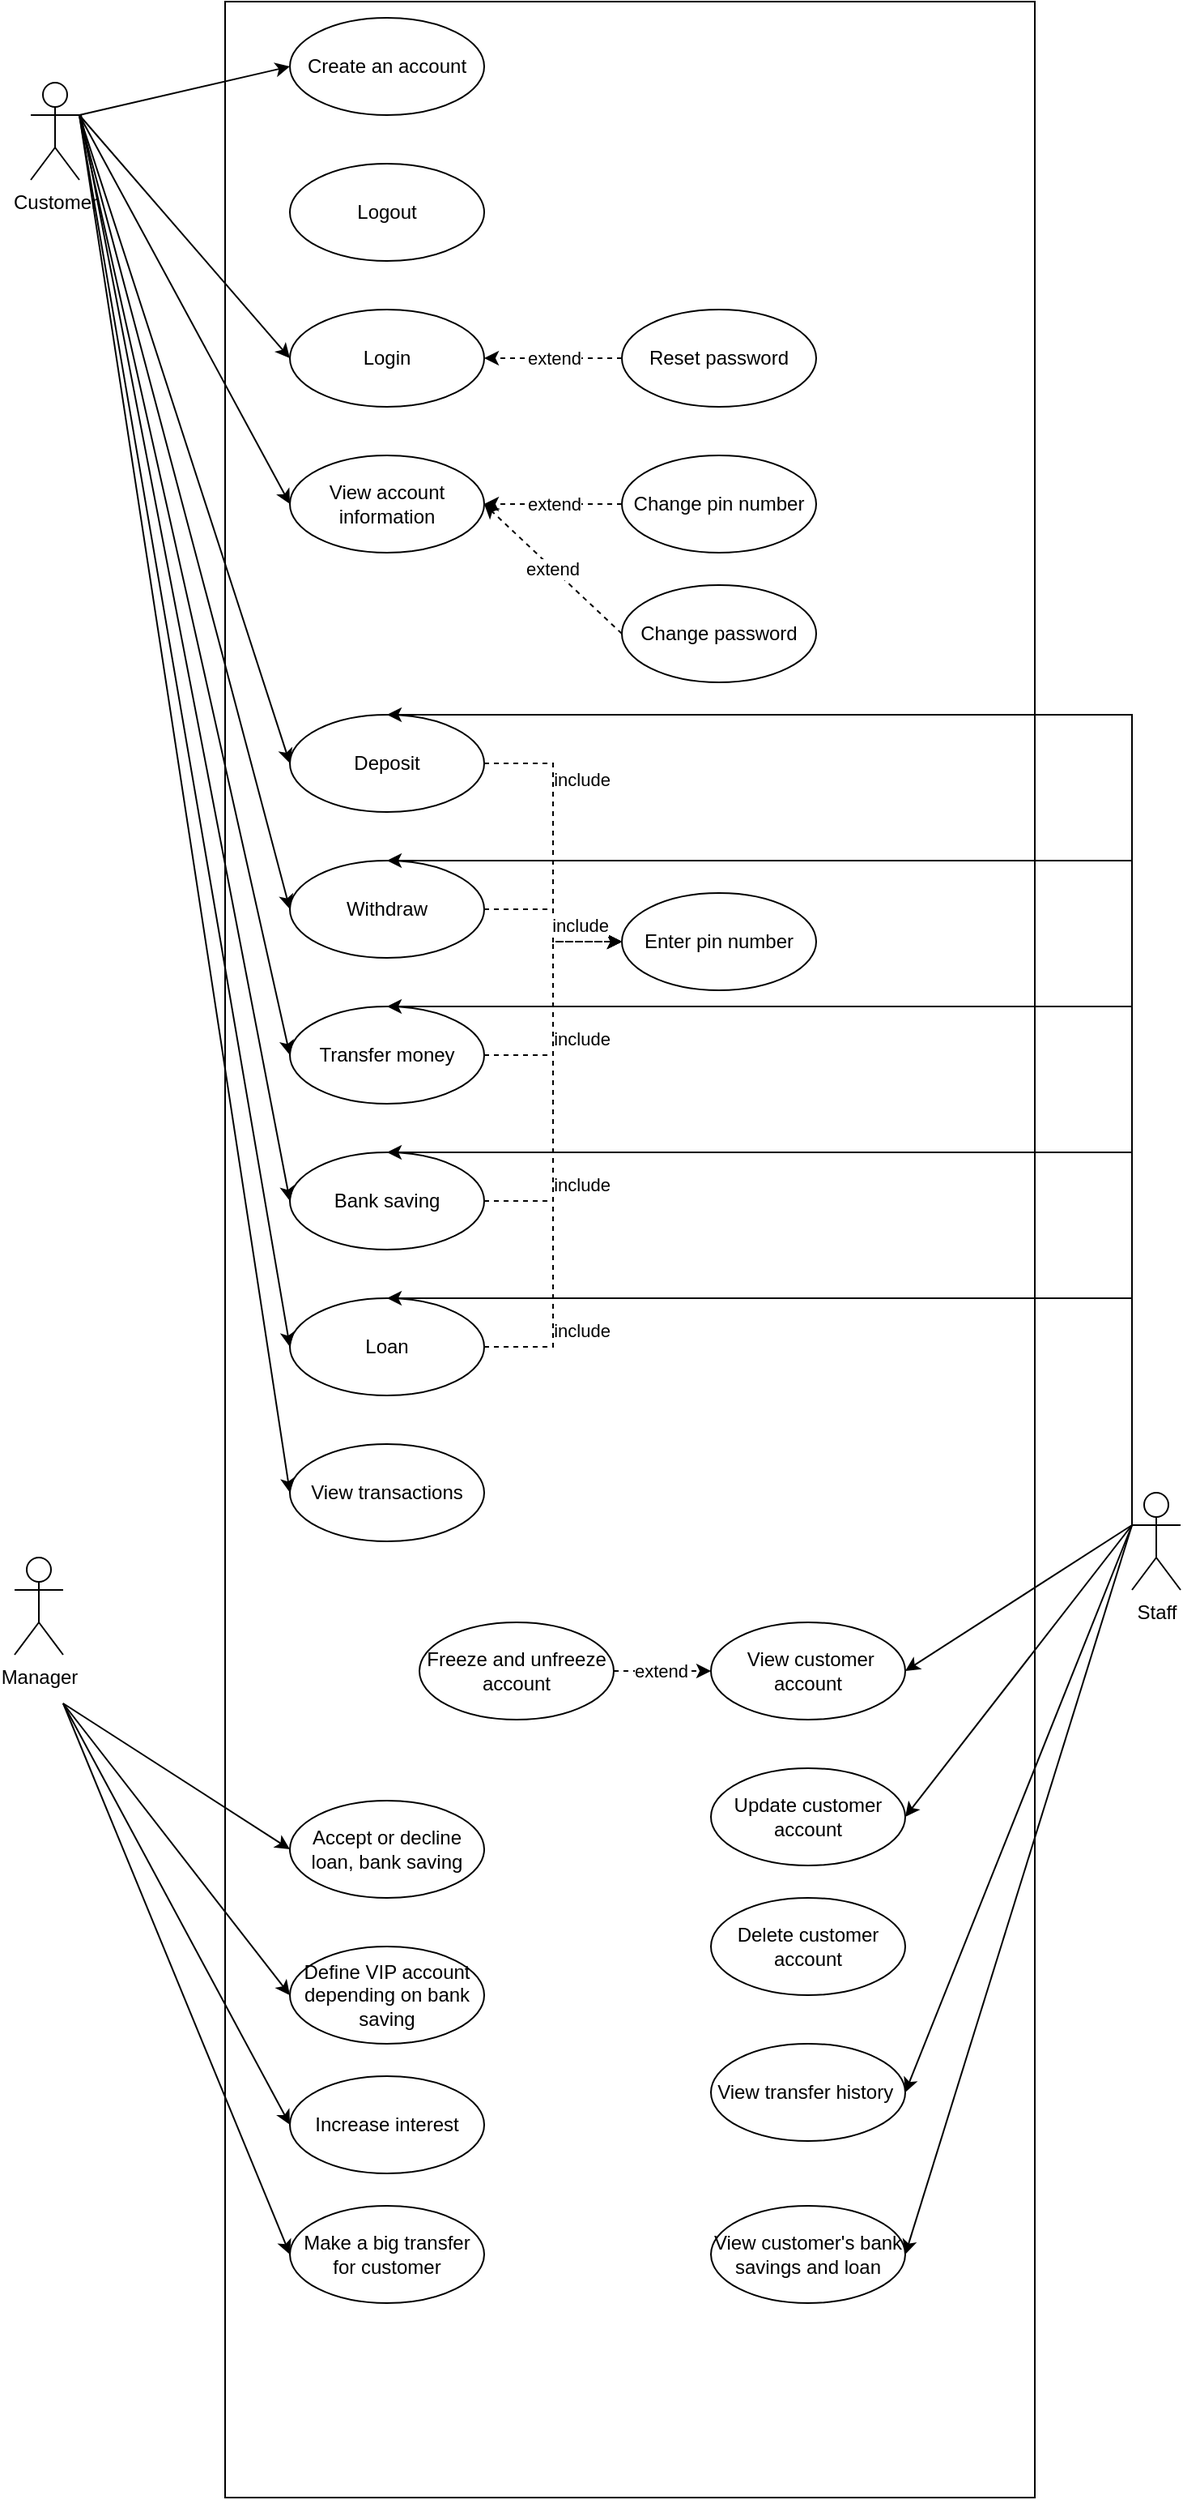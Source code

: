 <mxfile version="21.3.4" type="device">
  <diagram id="_xs0lbhBlGxjXRbvmDJz" name="Page-1">
    <mxGraphModel dx="1311" dy="687" grid="1" gridSize="10" guides="1" tooltips="1" connect="1" arrows="1" fold="1" page="1" pageScale="1" pageWidth="850" pageHeight="1100" math="0" shadow="0">
      <root>
        <mxCell id="0" />
        <mxCell id="1" parent="0" />
        <mxCell id="gpAvEXDFjtV-XQhf1thp-2" value="&lt;span style=&quot;color: rgba(0, 0, 0, 0); font-family: monospace; font-size: 0px; text-align: start;&quot;&gt;%3CmxGraphModel%3E%3Croot%3E%3CmxCell%20id%3D%220%22%2F%3E%3CmxCell%20id%3D%221%22%20parent%3D%220%22%2F%3E%3CmxCell%20id%3D%222%22%20value%3D%22include%22%20style%3D%22edgeStyle%3DorthogonalEdgeStyle%3Brounded%3D0%3BorthogonalLoop%3D1%3BjettySize%3Dauto%3Bhtml%3D1%3Bdashed%3D1%3B%22%20edge%3D%221%22%20parent%3D%221%22%3E%3CmxGeometry%20relative%3D%221%22%20as%3D%22geometry%22%3E%3CmxPoint%20x%3D%22440.0%22%20y%3D%22540.053%22%20as%3D%22sourcePoint%22%2F%3E%3CmxPoint%20x%3D%22340.0%22%20y%3D%22520.053%22%20as%3D%22targetPoint%22%2F%3E%3C%2FmxGeometry%3E%3C%2FmxCell%3E%3C%2Froot%3E%3C%2FmxGraphModel%3E&lt;/span&gt;" style="rounded=0;whiteSpace=wrap;html=1;" parent="1" vertex="1">
          <mxGeometry x="180" y="120" width="500" height="1540" as="geometry" />
        </mxCell>
        <mxCell id="gpAvEXDFjtV-XQhf1thp-3" value="Customer" style="shape=umlActor;verticalLabelPosition=bottom;verticalAlign=top;html=1;outlineConnect=0;" parent="1" vertex="1">
          <mxGeometry x="60" y="170" width="30" height="60" as="geometry" />
        </mxCell>
        <mxCell id="gpAvEXDFjtV-XQhf1thp-4" value="" style="endArrow=classic;html=1;rounded=0;exitX=1;exitY=0.333;exitDx=0;exitDy=0;exitPerimeter=0;entryX=0;entryY=0.5;entryDx=0;entryDy=0;" parent="1" source="gpAvEXDFjtV-XQhf1thp-3" target="gpAvEXDFjtV-XQhf1thp-6" edge="1">
          <mxGeometry width="50" height="50" relative="1" as="geometry">
            <mxPoint x="100" y="190" as="sourcePoint" />
            <mxPoint x="256" y="163" as="targetPoint" />
          </mxGeometry>
        </mxCell>
        <mxCell id="gpAvEXDFjtV-XQhf1thp-6" value="Create an account" style="ellipse;whiteSpace=wrap;html=1;" parent="1" vertex="1">
          <mxGeometry x="220" y="130" width="120" height="60" as="geometry" />
        </mxCell>
        <mxCell id="gpAvEXDFjtV-XQhf1thp-8" value="Login" style="ellipse;whiteSpace=wrap;html=1;" parent="1" vertex="1">
          <mxGeometry x="220" y="310" width="120" height="60" as="geometry" />
        </mxCell>
        <mxCell id="gpAvEXDFjtV-XQhf1thp-12" value="extend" style="edgeStyle=orthogonalEdgeStyle;rounded=0;orthogonalLoop=1;jettySize=auto;html=1;dashed=1;" parent="1" source="gpAvEXDFjtV-XQhf1thp-9" target="gpAvEXDFjtV-XQhf1thp-8" edge="1">
          <mxGeometry relative="1" as="geometry" />
        </mxCell>
        <mxCell id="gpAvEXDFjtV-XQhf1thp-9" value="Reset password" style="ellipse;whiteSpace=wrap;html=1;" parent="1" vertex="1">
          <mxGeometry x="425" y="310" width="120" height="60" as="geometry" />
        </mxCell>
        <mxCell id="gpAvEXDFjtV-XQhf1thp-10" value="" style="endArrow=classic;html=1;rounded=0;entryX=0;entryY=0.5;entryDx=0;entryDy=0;" parent="1" target="gpAvEXDFjtV-XQhf1thp-8" edge="1">
          <mxGeometry width="50" height="50" relative="1" as="geometry">
            <mxPoint x="90" y="190" as="sourcePoint" />
            <mxPoint x="221" y="251" as="targetPoint" />
          </mxGeometry>
        </mxCell>
        <mxCell id="gpAvEXDFjtV-XQhf1thp-14" value="Deposit" style="ellipse;whiteSpace=wrap;html=1;" parent="1" vertex="1">
          <mxGeometry x="220" y="560" width="120" height="60" as="geometry" />
        </mxCell>
        <mxCell id="gpAvEXDFjtV-XQhf1thp-17" value="Withdraw" style="ellipse;whiteSpace=wrap;html=1;" parent="1" vertex="1">
          <mxGeometry x="220" y="650" width="120" height="60" as="geometry" />
        </mxCell>
        <mxCell id="gpAvEXDFjtV-XQhf1thp-18" value="Transfer money" style="ellipse;whiteSpace=wrap;html=1;" parent="1" vertex="1">
          <mxGeometry x="220" y="740" width="120" height="60" as="geometry" />
        </mxCell>
        <mxCell id="gpAvEXDFjtV-XQhf1thp-19" value="View account information" style="ellipse;whiteSpace=wrap;html=1;" parent="1" vertex="1">
          <mxGeometry x="220" y="400" width="120" height="60" as="geometry" />
        </mxCell>
        <mxCell id="gpAvEXDFjtV-XQhf1thp-20" value="View transactions" style="ellipse;whiteSpace=wrap;html=1;" parent="1" vertex="1">
          <mxGeometry x="220" y="1010" width="120" height="60" as="geometry" />
        </mxCell>
        <mxCell id="gpAvEXDFjtV-XQhf1thp-21" value="extend" style="edgeStyle=orthogonalEdgeStyle;rounded=0;orthogonalLoop=1;jettySize=auto;html=1;dashed=1;" parent="1" source="gpAvEXDFjtV-XQhf1thp-22" edge="1">
          <mxGeometry relative="1" as="geometry">
            <mxPoint x="340" y="430" as="targetPoint" />
          </mxGeometry>
        </mxCell>
        <mxCell id="gpAvEXDFjtV-XQhf1thp-22" value="Change pin number" style="ellipse;whiteSpace=wrap;html=1;" parent="1" vertex="1">
          <mxGeometry x="425" y="400" width="120" height="60" as="geometry" />
        </mxCell>
        <mxCell id="gpAvEXDFjtV-XQhf1thp-28" value="include" style="edgeStyle=orthogonalEdgeStyle;rounded=0;orthogonalLoop=1;jettySize=auto;html=1;dashed=1;" parent="1" source="gpAvEXDFjtV-XQhf1thp-17" target="gpAvEXDFjtV-XQhf1thp-23" edge="1">
          <mxGeometry x="0.524" y="-60" relative="1" as="geometry">
            <mxPoint as="offset" />
          </mxGeometry>
        </mxCell>
        <mxCell id="gpAvEXDFjtV-XQhf1thp-23" value="Enter pin number" style="ellipse;whiteSpace=wrap;html=1;" parent="1" vertex="1">
          <mxGeometry x="425" y="670" width="120" height="60" as="geometry" />
        </mxCell>
        <mxCell id="gpAvEXDFjtV-XQhf1thp-35" value="Staff" style="shape=umlActor;verticalLabelPosition=bottom;verticalAlign=top;html=1;outlineConnect=0;" parent="1" vertex="1">
          <mxGeometry x="740" y="1040" width="30" height="60" as="geometry" />
        </mxCell>
        <mxCell id="gpAvEXDFjtV-XQhf1thp-48" value="include" style="edgeStyle=orthogonalEdgeStyle;rounded=0;orthogonalLoop=1;jettySize=auto;html=1;dashed=1;" parent="1" edge="1">
          <mxGeometry relative="1" as="geometry">
            <mxPoint x="480" y="930" as="sourcePoint" />
          </mxGeometry>
        </mxCell>
        <mxCell id="gpAvEXDFjtV-XQhf1thp-40" value="View transfer history&amp;nbsp;" style="ellipse;whiteSpace=wrap;html=1;" parent="1" vertex="1">
          <mxGeometry x="480" y="1380" width="120" height="60" as="geometry" />
        </mxCell>
        <mxCell id="gpAvEXDFjtV-XQhf1thp-41" value="View customer&#39;s bank savings and loan" style="ellipse;whiteSpace=wrap;html=1;" parent="1" vertex="1">
          <mxGeometry x="480" y="1480" width="120" height="60" as="geometry" />
        </mxCell>
        <mxCell id="gpAvEXDFjtV-XQhf1thp-42" value="Bank saving" style="ellipse;whiteSpace=wrap;html=1;" parent="1" vertex="1">
          <mxGeometry x="220" y="830" width="120" height="60" as="geometry" />
        </mxCell>
        <mxCell id="gpAvEXDFjtV-XQhf1thp-43" value="Loan" style="ellipse;whiteSpace=wrap;html=1;" parent="1" vertex="1">
          <mxGeometry x="220" y="920" width="120" height="60" as="geometry" />
        </mxCell>
        <mxCell id="gpAvEXDFjtV-XQhf1thp-45" value="Manager" style="shape=umlActor;verticalLabelPosition=bottom;verticalAlign=top;html=1;outlineConnect=0;" parent="1" vertex="1">
          <mxGeometry x="50" y="1080" width="30" height="60" as="geometry" />
        </mxCell>
        <mxCell id="gpAvEXDFjtV-XQhf1thp-49" value="&amp;nbsp;View customer account" style="ellipse;whiteSpace=wrap;html=1;" parent="1" vertex="1">
          <mxGeometry x="480" y="1120" width="120" height="60" as="geometry" />
        </mxCell>
        <mxCell id="gpAvEXDFjtV-XQhf1thp-50" value="Freeze and unfreeze account" style="ellipse;whiteSpace=wrap;html=1;" parent="1" vertex="1">
          <mxGeometry x="300" y="1120" width="120" height="60" as="geometry" />
        </mxCell>
        <mxCell id="gpAvEXDFjtV-XQhf1thp-52" value="Accept or decline loan, bank saving" style="ellipse;whiteSpace=wrap;html=1;" parent="1" vertex="1">
          <mxGeometry x="220" y="1230" width="120" height="60" as="geometry" />
        </mxCell>
        <mxCell id="gpAvEXDFjtV-XQhf1thp-54" value="Define VIP account depending on bank saving" style="ellipse;whiteSpace=wrap;html=1;" parent="1" vertex="1">
          <mxGeometry x="220" y="1320" width="120" height="60" as="geometry" />
        </mxCell>
        <mxCell id="gpAvEXDFjtV-XQhf1thp-55" value="Increase interest" style="ellipse;whiteSpace=wrap;html=1;" parent="1" vertex="1">
          <mxGeometry x="220" y="1400" width="120" height="60" as="geometry" />
        </mxCell>
        <mxCell id="gpAvEXDFjtV-XQhf1thp-56" value="Make a big transfer for customer" style="ellipse;whiteSpace=wrap;html=1;" parent="1" vertex="1">
          <mxGeometry x="220" y="1480" width="120" height="60" as="geometry" />
        </mxCell>
        <mxCell id="gpAvEXDFjtV-XQhf1thp-57" value="" style="endArrow=classic;html=1;rounded=0;entryX=0;entryY=0.5;entryDx=0;entryDy=0;" parent="1" target="gpAvEXDFjtV-XQhf1thp-19" edge="1">
          <mxGeometry width="50" height="50" relative="1" as="geometry">
            <mxPoint x="90" y="190" as="sourcePoint" />
            <mxPoint x="219" y="338" as="targetPoint" />
          </mxGeometry>
        </mxCell>
        <mxCell id="gpAvEXDFjtV-XQhf1thp-58" value="" style="endArrow=classic;html=1;rounded=0;entryX=0;entryY=0.5;entryDx=0;entryDy=0;" parent="1" target="gpAvEXDFjtV-XQhf1thp-14" edge="1">
          <mxGeometry width="50" height="50" relative="1" as="geometry">
            <mxPoint x="90" y="190" as="sourcePoint" />
            <mxPoint x="220" y="426" as="targetPoint" />
          </mxGeometry>
        </mxCell>
        <mxCell id="gpAvEXDFjtV-XQhf1thp-61" value="" style="endArrow=classic;html=1;rounded=0;entryX=0;entryY=0.5;entryDx=0;entryDy=0;" parent="1" target="gpAvEXDFjtV-XQhf1thp-17" edge="1">
          <mxGeometry width="50" height="50" relative="1" as="geometry">
            <mxPoint x="90" y="190" as="sourcePoint" />
            <mxPoint x="220" y="518" as="targetPoint" />
          </mxGeometry>
        </mxCell>
        <mxCell id="gpAvEXDFjtV-XQhf1thp-62" value="" style="endArrow=classic;html=1;rounded=0;entryX=0;entryY=0.5;entryDx=0;entryDy=0;" parent="1" target="gpAvEXDFjtV-XQhf1thp-18" edge="1">
          <mxGeometry width="50" height="50" relative="1" as="geometry">
            <mxPoint x="90" y="190" as="sourcePoint" />
            <mxPoint x="220" y="608" as="targetPoint" />
          </mxGeometry>
        </mxCell>
        <mxCell id="gpAvEXDFjtV-XQhf1thp-63" value="" style="endArrow=classic;html=1;rounded=0;entryX=0;entryY=0.5;entryDx=0;entryDy=0;" parent="1" target="gpAvEXDFjtV-XQhf1thp-42" edge="1">
          <mxGeometry width="50" height="50" relative="1" as="geometry">
            <mxPoint x="91" y="190" as="sourcePoint" />
            <mxPoint x="220" y="698" as="targetPoint" />
          </mxGeometry>
        </mxCell>
        <mxCell id="gpAvEXDFjtV-XQhf1thp-64" value="" style="endArrow=classic;html=1;rounded=0;entryX=0;entryY=0.5;entryDx=0;entryDy=0;" parent="1" target="gpAvEXDFjtV-XQhf1thp-43" edge="1">
          <mxGeometry width="50" height="50" relative="1" as="geometry">
            <mxPoint x="90" y="190" as="sourcePoint" />
            <mxPoint x="220" y="788" as="targetPoint" />
          </mxGeometry>
        </mxCell>
        <mxCell id="gpAvEXDFjtV-XQhf1thp-68" value="" style="endArrow=classic;html=1;rounded=0;exitX=1;exitY=0.333;exitDx=0;exitDy=0;exitPerimeter=0;entryX=0;entryY=0.5;entryDx=0;entryDy=0;" parent="1" source="gpAvEXDFjtV-XQhf1thp-3" target="gpAvEXDFjtV-XQhf1thp-20" edge="1">
          <mxGeometry width="50" height="50" relative="1" as="geometry">
            <mxPoint x="90" y="280.0" as="sourcePoint" />
            <mxPoint x="220" y="878" as="targetPoint" />
          </mxGeometry>
        </mxCell>
        <mxCell id="gpAvEXDFjtV-XQhf1thp-70" value="" style="endArrow=classic;html=1;rounded=0;entryX=1;entryY=0.5;entryDx=0;entryDy=0;" parent="1" target="gpAvEXDFjtV-XQhf1thp-49" edge="1">
          <mxGeometry width="50" height="50" relative="1" as="geometry">
            <mxPoint x="740" y="1060" as="sourcePoint" />
            <mxPoint x="610" y="1000" as="targetPoint" />
          </mxGeometry>
        </mxCell>
        <mxCell id="gpAvEXDFjtV-XQhf1thp-72" value="" style="endArrow=classic;html=1;rounded=0;entryX=1;entryY=0.5;entryDx=0;entryDy=0;" parent="1" edge="1">
          <mxGeometry width="50" height="50" relative="1" as="geometry">
            <mxPoint x="740" y="1060" as="sourcePoint" />
            <mxPoint x="600" y="1240" as="targetPoint" />
          </mxGeometry>
        </mxCell>
        <mxCell id="gpAvEXDFjtV-XQhf1thp-73" value="" style="endArrow=classic;html=1;rounded=0;entryX=1;entryY=0.5;entryDx=0;entryDy=0;" parent="1" target="gpAvEXDFjtV-XQhf1thp-40" edge="1">
          <mxGeometry width="50" height="50" relative="1" as="geometry">
            <mxPoint x="740" y="1060" as="sourcePoint" />
            <mxPoint x="620" y="1180" as="targetPoint" />
          </mxGeometry>
        </mxCell>
        <mxCell id="gpAvEXDFjtV-XQhf1thp-74" value="" style="endArrow=classic;html=1;rounded=0;entryX=0;entryY=0.5;entryDx=0;entryDy=0;" parent="1" target="gpAvEXDFjtV-XQhf1thp-52" edge="1">
          <mxGeometry width="50" height="50" relative="1" as="geometry">
            <mxPoint x="80" y="1170" as="sourcePoint" />
            <mxPoint x="130" y="1120" as="targetPoint" />
          </mxGeometry>
        </mxCell>
        <mxCell id="gpAvEXDFjtV-XQhf1thp-75" value="" style="endArrow=classic;html=1;rounded=0;entryX=0;entryY=0.5;entryDx=0;entryDy=0;exitX=1;exitY=0.333;exitDx=0;exitDy=0;exitPerimeter=0;" parent="1" target="gpAvEXDFjtV-XQhf1thp-54" edge="1">
          <mxGeometry width="50" height="50" relative="1" as="geometry">
            <mxPoint x="80" y="1170" as="sourcePoint" />
            <mxPoint x="140" y="1260" as="targetPoint" />
          </mxGeometry>
        </mxCell>
        <mxCell id="gpAvEXDFjtV-XQhf1thp-76" value="" style="endArrow=classic;html=1;rounded=0;entryX=0;entryY=0.5;entryDx=0;entryDy=0;exitX=1;exitY=0.333;exitDx=0;exitDy=0;exitPerimeter=0;" parent="1" target="gpAvEXDFjtV-XQhf1thp-55" edge="1">
          <mxGeometry width="50" height="50" relative="1" as="geometry">
            <mxPoint x="80" y="1170" as="sourcePoint" />
            <mxPoint x="360" y="1140" as="targetPoint" />
          </mxGeometry>
        </mxCell>
        <mxCell id="gpAvEXDFjtV-XQhf1thp-77" value="" style="endArrow=classic;html=1;rounded=0;entryX=0;entryY=0.5;entryDx=0;entryDy=0;exitX=1;exitY=0.333;exitDx=0;exitDy=0;exitPerimeter=0;" parent="1" target="gpAvEXDFjtV-XQhf1thp-56" edge="1">
          <mxGeometry width="50" height="50" relative="1" as="geometry">
            <mxPoint x="80" y="1170" as="sourcePoint" />
            <mxPoint x="360" y="1140" as="targetPoint" />
          </mxGeometry>
        </mxCell>
        <mxCell id="gpAvEXDFjtV-XQhf1thp-78" value="Update customer account" style="ellipse;whiteSpace=wrap;html=1;" parent="1" vertex="1">
          <mxGeometry x="480" y="1210" width="120" height="60" as="geometry" />
        </mxCell>
        <mxCell id="gpAvEXDFjtV-XQhf1thp-79" value="Delete customer account" style="ellipse;whiteSpace=wrap;html=1;" parent="1" vertex="1">
          <mxGeometry x="480" y="1290" width="120" height="60" as="geometry" />
        </mxCell>
        <mxCell id="gpAvEXDFjtV-XQhf1thp-83" value="" style="endArrow=classic;html=1;rounded=0;entryX=0.5;entryY=0;entryDx=0;entryDy=0;" parent="1" target="gpAvEXDFjtV-XQhf1thp-14" edge="1">
          <mxGeometry width="50" height="50" relative="1" as="geometry">
            <mxPoint x="740" y="1060" as="sourcePoint" />
            <mxPoint x="610" y="980" as="targetPoint" />
            <Array as="points">
              <mxPoint x="740" y="560" />
            </Array>
          </mxGeometry>
        </mxCell>
        <mxCell id="gpAvEXDFjtV-XQhf1thp-85" value="" style="endArrow=classic;html=1;rounded=0;entryX=0.5;entryY=0;entryDx=0;entryDy=0;" parent="1" target="gpAvEXDFjtV-XQhf1thp-17" edge="1">
          <mxGeometry width="50" height="50" relative="1" as="geometry">
            <mxPoint x="740" y="1060" as="sourcePoint" />
            <mxPoint x="360" y="610" as="targetPoint" />
            <Array as="points">
              <mxPoint x="740" y="650" />
            </Array>
          </mxGeometry>
        </mxCell>
        <mxCell id="gpAvEXDFjtV-XQhf1thp-86" value="" style="endArrow=classic;html=1;rounded=0;entryX=0.5;entryY=0;entryDx=0;entryDy=0;" parent="1" target="gpAvEXDFjtV-XQhf1thp-18" edge="1">
          <mxGeometry width="50" height="50" relative="1" as="geometry">
            <mxPoint x="740" y="1060" as="sourcePoint" />
            <mxPoint x="360" y="710" as="targetPoint" />
            <Array as="points">
              <mxPoint x="740" y="740" />
            </Array>
          </mxGeometry>
        </mxCell>
        <mxCell id="gpAvEXDFjtV-XQhf1thp-87" value="" style="endArrow=classic;html=1;rounded=0;entryX=0.5;entryY=0;entryDx=0;entryDy=0;" parent="1" target="gpAvEXDFjtV-XQhf1thp-42" edge="1">
          <mxGeometry width="50" height="50" relative="1" as="geometry">
            <mxPoint x="740" y="1060" as="sourcePoint" />
            <mxPoint x="360" y="800" as="targetPoint" />
            <Array as="points">
              <mxPoint x="740" y="830" />
            </Array>
          </mxGeometry>
        </mxCell>
        <mxCell id="gpAvEXDFjtV-XQhf1thp-88" value="" style="endArrow=classic;html=1;rounded=0;entryX=0.5;entryY=0;entryDx=0;entryDy=0;exitX=0;exitY=0.333;exitDx=0;exitDy=0;exitPerimeter=0;" parent="1" source="gpAvEXDFjtV-XQhf1thp-35" target="gpAvEXDFjtV-XQhf1thp-43" edge="1">
          <mxGeometry width="50" height="50" relative="1" as="geometry">
            <mxPoint x="310" y="850" as="sourcePoint" />
            <mxPoint x="360" y="800" as="targetPoint" />
            <Array as="points">
              <mxPoint x="740" y="830" />
              <mxPoint x="740" y="920" />
            </Array>
          </mxGeometry>
        </mxCell>
        <mxCell id="gpAvEXDFjtV-XQhf1thp-89" value="include" style="edgeStyle=orthogonalEdgeStyle;rounded=0;orthogonalLoop=1;jettySize=auto;html=1;dashed=1;entryX=0;entryY=0.5;entryDx=0;entryDy=0;exitX=1;exitY=0.5;exitDx=0;exitDy=0;" parent="1" source="gpAvEXDFjtV-XQhf1thp-18" target="gpAvEXDFjtV-XQhf1thp-23" edge="1">
          <mxGeometry x="-0.451" y="-171" relative="1" as="geometry">
            <mxPoint x="350.0" y="610.003" as="sourcePoint" />
            <mxPoint x="450.0" y="630.003" as="targetPoint" />
            <mxPoint x="-154" y="170" as="offset" />
          </mxGeometry>
        </mxCell>
        <mxCell id="gpAvEXDFjtV-XQhf1thp-90" value="include" style="edgeStyle=orthogonalEdgeStyle;rounded=0;orthogonalLoop=1;jettySize=auto;html=1;dashed=1;entryX=0;entryY=0.5;entryDx=0;entryDy=0;exitX=1;exitY=0.5;exitDx=0;exitDy=0;" parent="1" source="gpAvEXDFjtV-XQhf1thp-14" target="gpAvEXDFjtV-XQhf1thp-23" edge="1">
          <mxGeometry x="-0.462" y="17" relative="1" as="geometry">
            <mxPoint x="360.0" y="610.053" as="sourcePoint" />
            <mxPoint x="460.0" y="630.053" as="targetPoint" />
            <mxPoint as="offset" />
          </mxGeometry>
        </mxCell>
        <mxCell id="gpAvEXDFjtV-XQhf1thp-91" value="include" style="edgeStyle=orthogonalEdgeStyle;rounded=0;orthogonalLoop=1;jettySize=auto;html=1;dashed=1;exitX=1;exitY=0.5;exitDx=0;exitDy=0;entryX=0;entryY=0.5;entryDx=0;entryDy=0;" parent="1" source="gpAvEXDFjtV-XQhf1thp-42" target="gpAvEXDFjtV-XQhf1thp-23" edge="1">
          <mxGeometry x="-0.571" y="-17" relative="1" as="geometry">
            <mxPoint x="370.0" y="620.053" as="sourcePoint" />
            <mxPoint x="470.0" y="640.053" as="targetPoint" />
            <mxPoint as="offset" />
          </mxGeometry>
        </mxCell>
        <mxCell id="gpAvEXDFjtV-XQhf1thp-92" value="include" style="edgeStyle=orthogonalEdgeStyle;rounded=0;orthogonalLoop=1;jettySize=auto;html=1;dashed=1;exitX=1;exitY=0.5;exitDx=0;exitDy=0;entryX=0;entryY=0.5;entryDx=0;entryDy=0;" parent="1" source="gpAvEXDFjtV-XQhf1thp-43" target="gpAvEXDFjtV-XQhf1thp-23" edge="1">
          <mxGeometry x="0.851" y="10" relative="1" as="geometry">
            <mxPoint x="380.0" y="630.053" as="sourcePoint" />
            <mxPoint x="480.0" y="650.053" as="targetPoint" />
            <mxPoint x="-1" as="offset" />
          </mxGeometry>
        </mxCell>
        <mxCell id="gpAvEXDFjtV-XQhf1thp-93" value="" style="endArrow=classic;html=1;rounded=0;entryX=1;entryY=0.5;entryDx=0;entryDy=0;" parent="1" target="gpAvEXDFjtV-XQhf1thp-41" edge="1">
          <mxGeometry width="50" height="50" relative="1" as="geometry">
            <mxPoint x="740" y="1060" as="sourcePoint" />
            <mxPoint x="360" y="1280" as="targetPoint" />
          </mxGeometry>
        </mxCell>
        <mxCell id="gpAvEXDFjtV-XQhf1thp-94" value="Logout" style="ellipse;whiteSpace=wrap;html=1;" parent="1" vertex="1">
          <mxGeometry x="220" y="220" width="120" height="60" as="geometry" />
        </mxCell>
        <mxCell id="gpAvEXDFjtV-XQhf1thp-101" value="Change password" style="ellipse;whiteSpace=wrap;html=1;" parent="1" vertex="1">
          <mxGeometry x="425" y="480" width="120" height="60" as="geometry" />
        </mxCell>
        <mxCell id="gpAvEXDFjtV-XQhf1thp-102" value="extend" style="endArrow=classic;html=1;rounded=0;exitX=0;exitY=0.5;exitDx=0;exitDy=0;entryX=1;entryY=0.5;entryDx=0;entryDy=0;dashed=1;" parent="1" source="gpAvEXDFjtV-XQhf1thp-101" target="gpAvEXDFjtV-XQhf1thp-19" edge="1">
          <mxGeometry width="50" height="50" relative="1" as="geometry">
            <mxPoint x="310" y="570" as="sourcePoint" />
            <mxPoint x="350" y="430" as="targetPoint" />
          </mxGeometry>
        </mxCell>
        <mxCell id="gpAvEXDFjtV-XQhf1thp-104" value="extend" style="endArrow=classic;html=1;rounded=0;dashed=1;entryX=0;entryY=0.5;entryDx=0;entryDy=0;" parent="1" target="gpAvEXDFjtV-XQhf1thp-49" edge="1">
          <mxGeometry width="50" height="50" relative="1" as="geometry">
            <mxPoint x="420" y="1150" as="sourcePoint" />
            <mxPoint x="470" y="1100" as="targetPoint" />
            <mxPoint x="-1" as="offset" />
          </mxGeometry>
        </mxCell>
      </root>
    </mxGraphModel>
  </diagram>
</mxfile>

